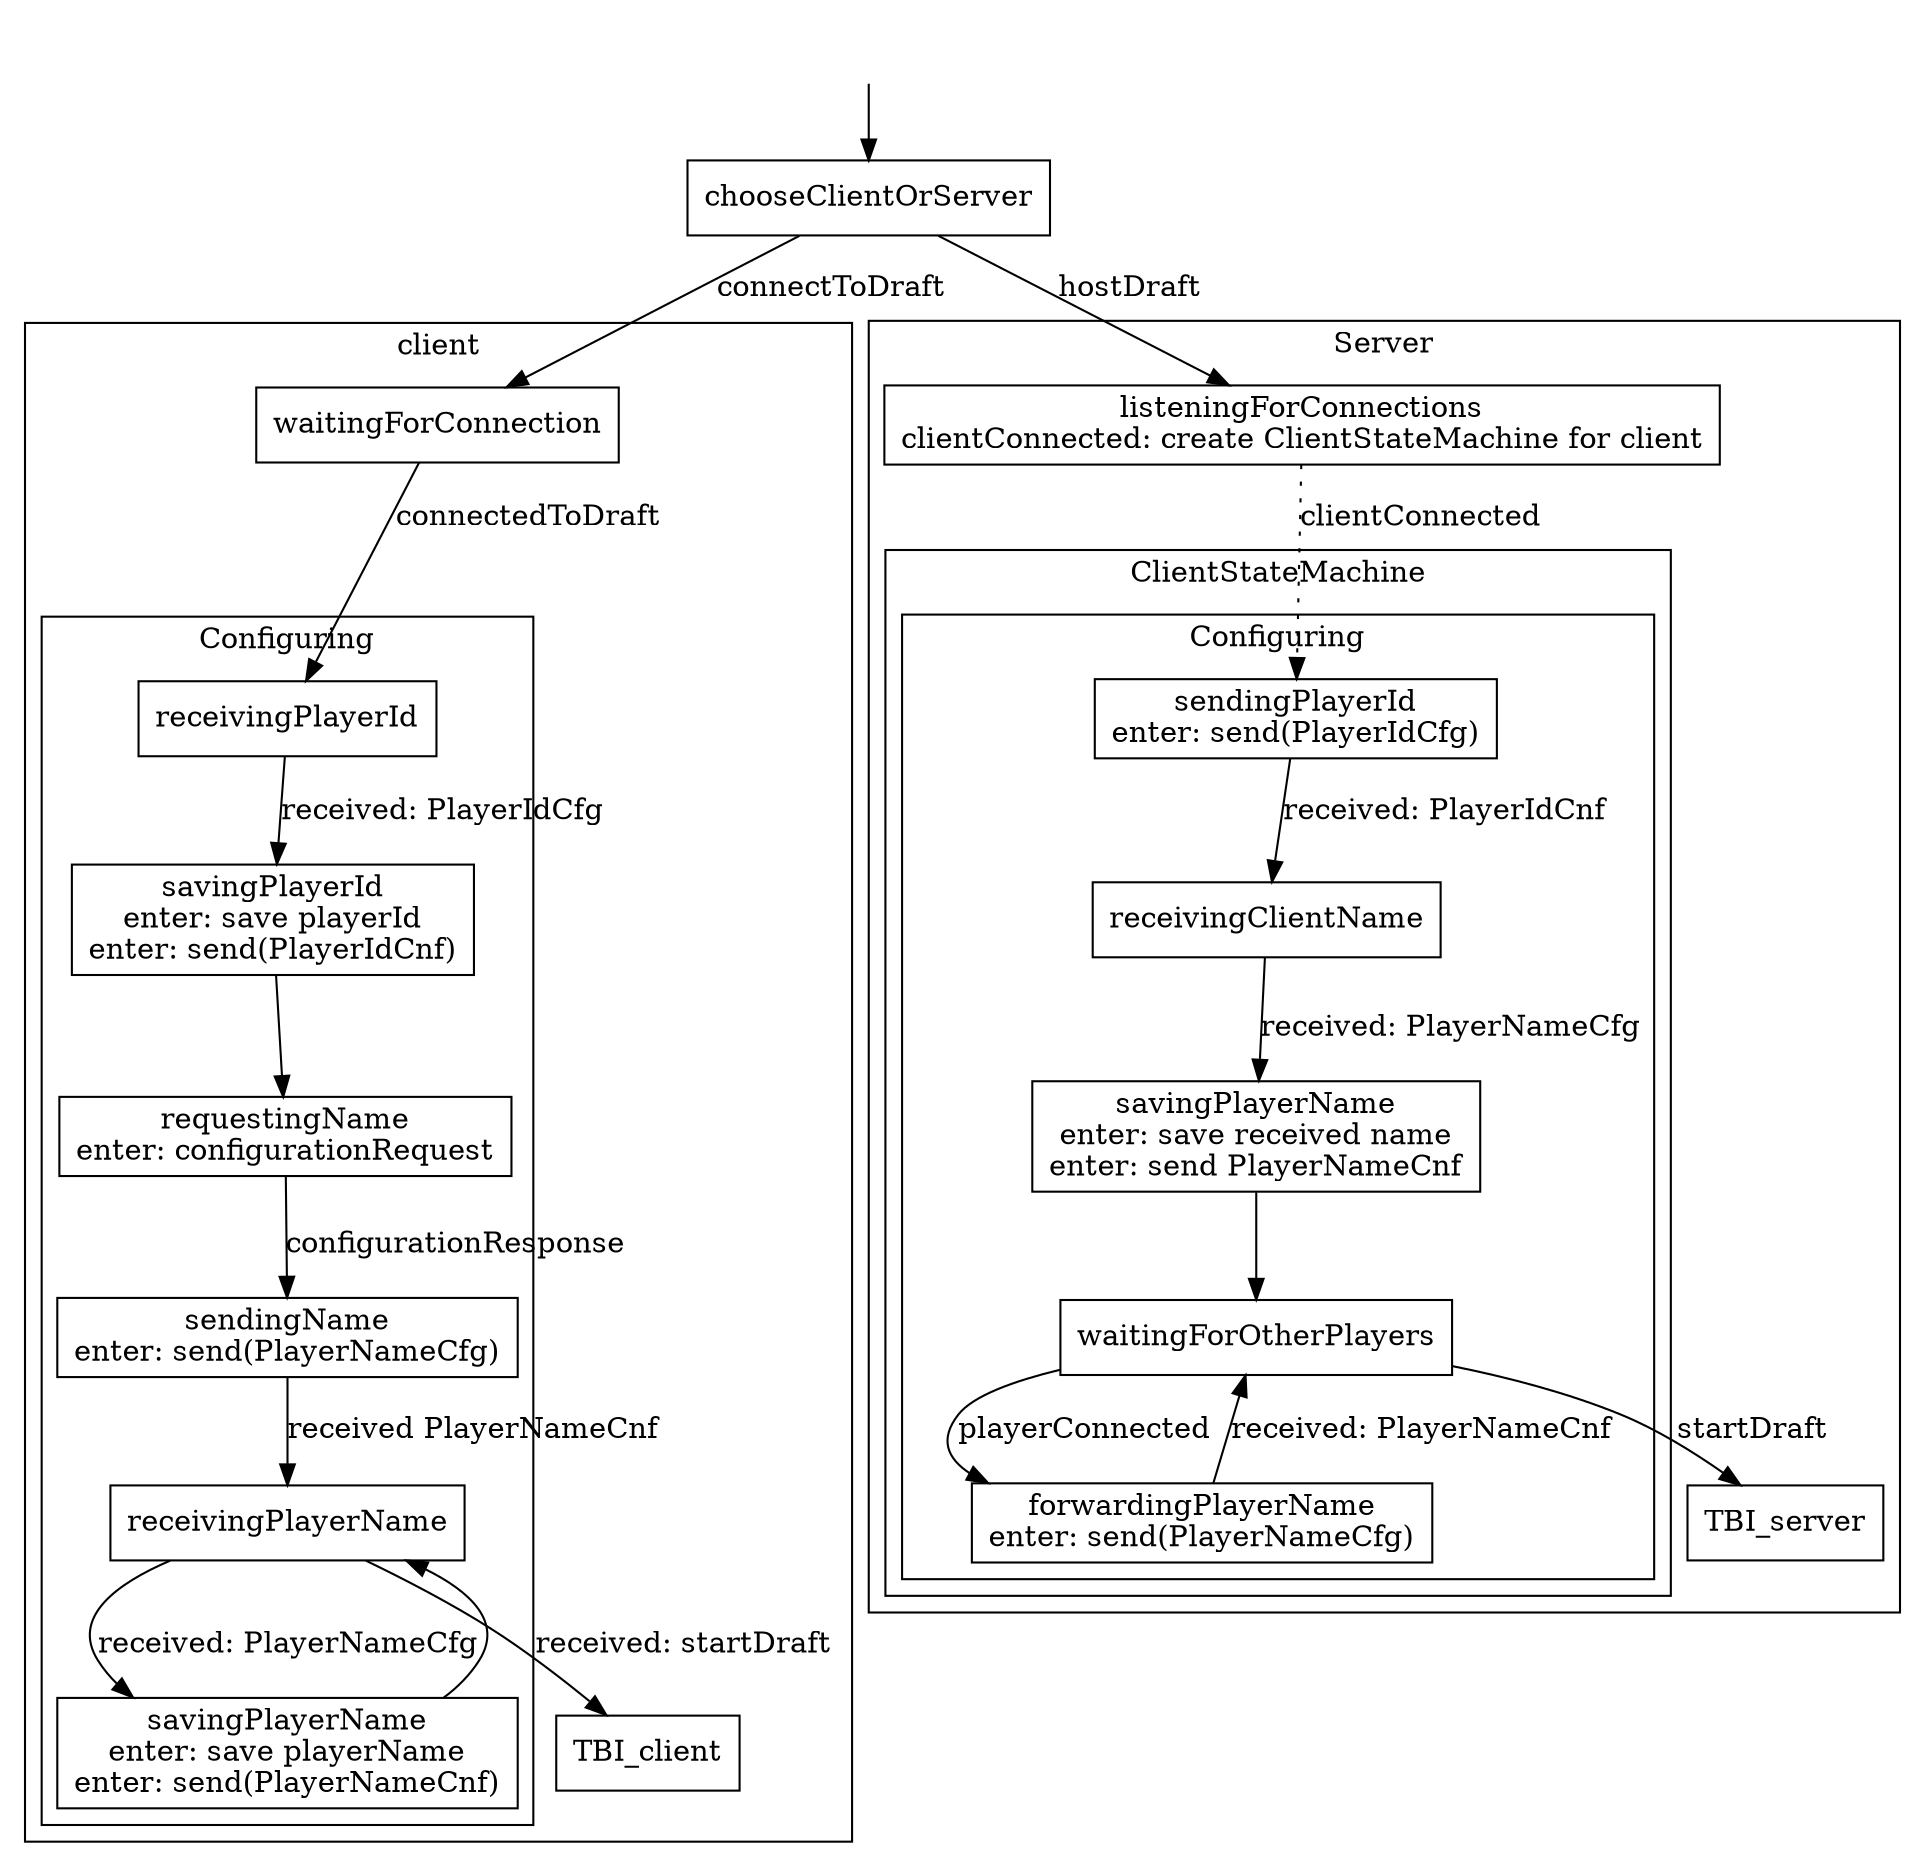 digraph G {
  node [shape=box];

  subgraph cluster1 {
    label = "client";

    subgraph cluster11 {
      label = "Configuring";

      savingPlayerId [label = "savingPlayerId\nenter: save playerId\nenter: send(PlayerIdCnf)"];
      requestingName_client [label = "requestingName\nenter: configurationRequest"];
      sendingName_client [label = "sendingName\nenter: send(PlayerNameCfg)"];
      savingPlayerName_client [label = "savingPlayerName\nenter: save playerName\nenter: send(PlayerNameCnf)"];

      receivingPlayerId -> savingPlayerId [label = "received: PlayerIdCfg"];
      savingPlayerId -> requestingName_client;
      requestingName_client -> sendingName_client [label = "configurationResponse"];
      sendingName_client -> receivingPlayerName [label = "received PlayerNameCnf"];
      receivingPlayerName -> savingPlayerName_client [label = "received: PlayerNameCfg"];
      savingPlayerName_client -> receivingPlayerName;
    }

    receivingPlayerName -> TBI_client [label = "received: startDraft"];
    waitingForConnection -> receivingPlayerId [label = "connectedToDraft"];
  }

  subgraph cluster2 {
    label = "Server";

    listeningForConnections [label = "listeningForConnections\nclientConnected: create ClientStateMachine for client"];

    subgraph cluster21 {
      label = "ClientStateMachine";
  
      subgraph cluster211 {
        label = "Configuring";

	sendingPlayerId [label = "sendingPlayerId\nenter: send(PlayerIdCfg)"];
 	savingPlayerName_server [label = "savingPlayerName\nenter: save received name\nenter: send PlayerNameCnf"];
	waitingForOtherPlayers;
 	forwardingPlayerName [label = "forwardingPlayerName\nenter: send(PlayerNameCfg)"];

	sendingPlayerId -> receivingClientName [label = "received: PlayerIdCnf"];
	receivingClientName -> savingPlayerName_server [label = "received: PlayerNameCfg"];
	savingPlayerName_server -> waitingForOtherPlayers;
	waitingForOtherPlayers -> forwardingPlayerName [label = "playerConnected"];
	forwardingPlayerName -> waitingForOtherPlayers [label = "received: PlayerNameCnf"];
      }
    } 

    listeningForConnections -> sendingPlayerId [style=dotted, label = "clientConnected"];
    waitingForOtherPlayers -> TBI_server [label = "startDraft"];
  }

  null [shape = plaintext label=""];
  null -> chooseClientOrServer;
  chooseClientOrServer -> waitingForConnection [label = "connectToDraft"];
  chooseClientOrServer -> listeningForConnections [label = "hostDraft"];
}
